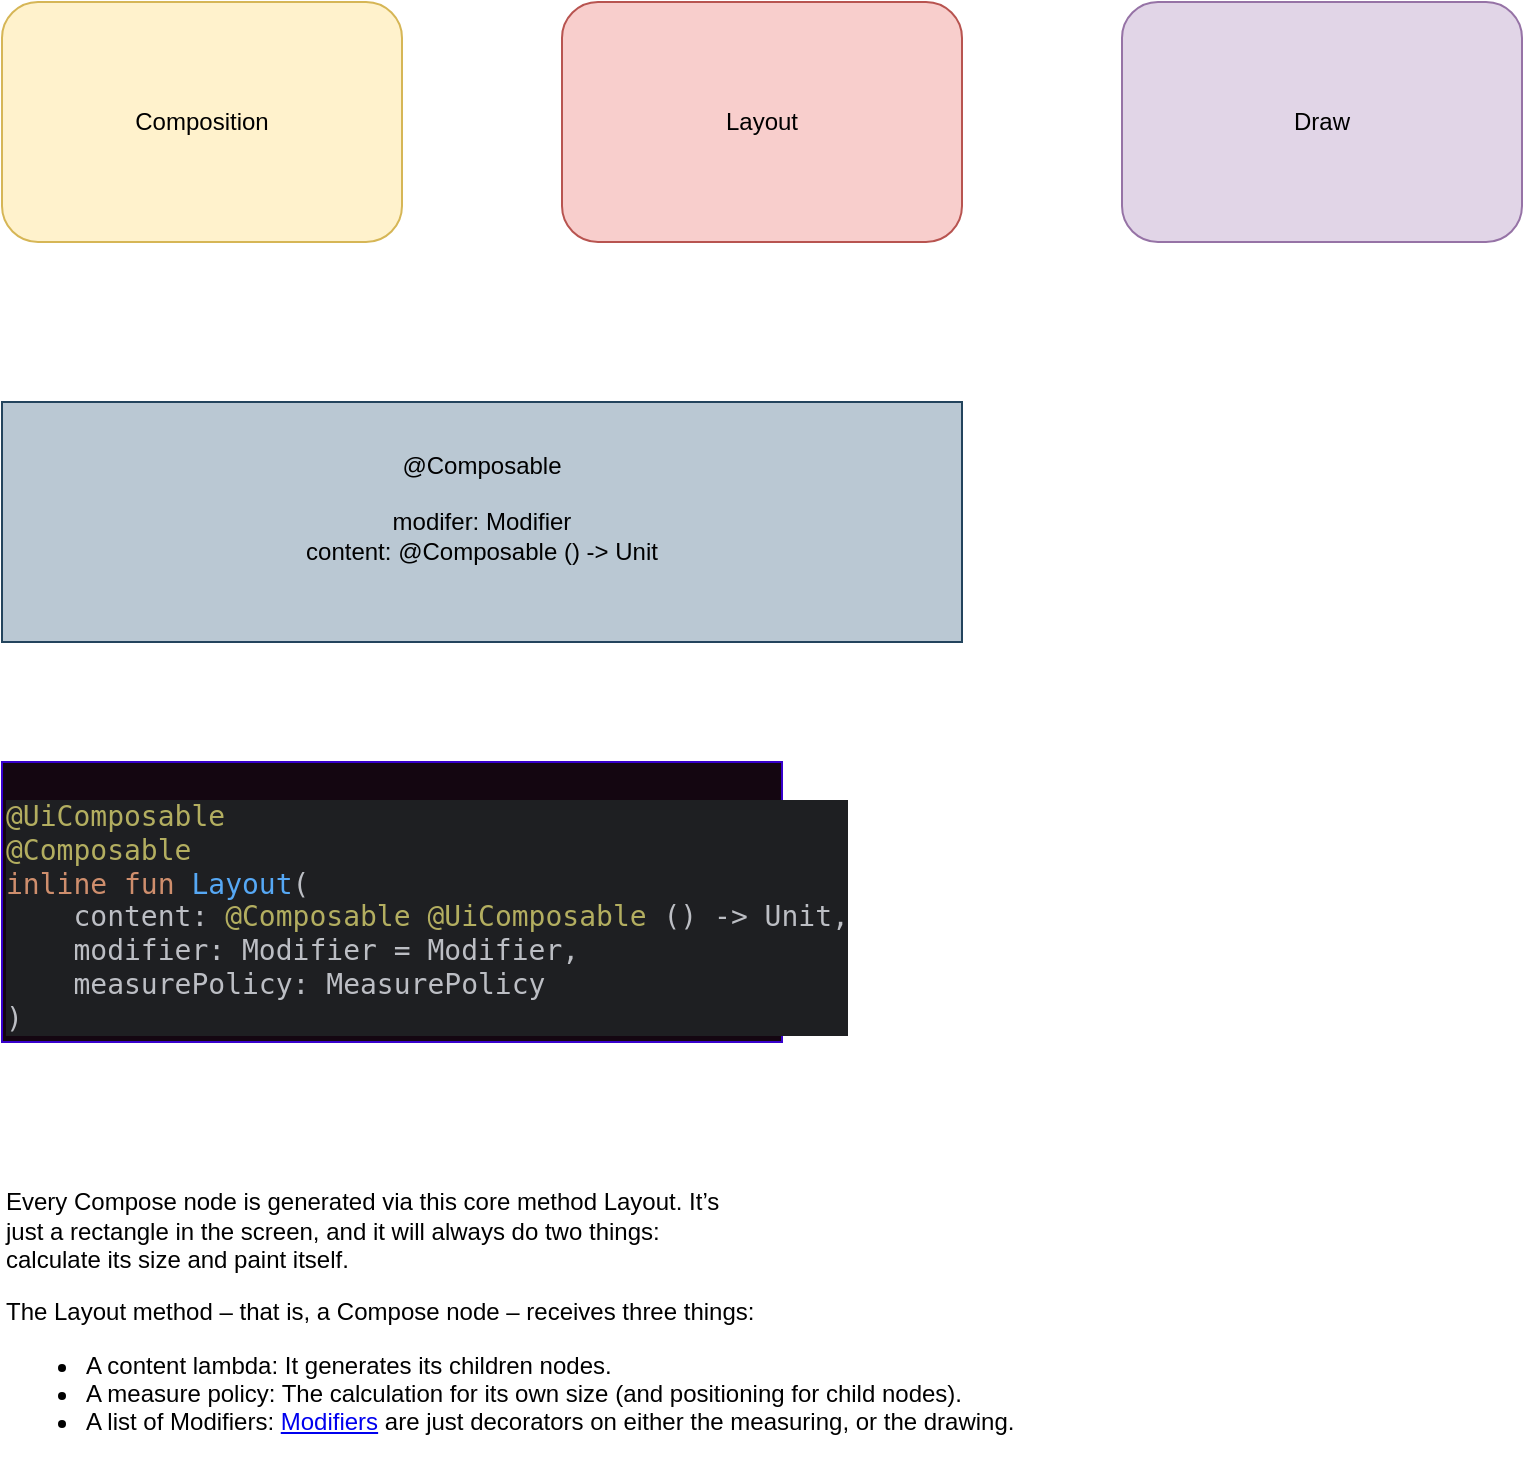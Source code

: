 <mxfile version="26.2.13">
  <diagram name="Page-1" id="i1IsMThXOQduMcNPzDuD">
    <mxGraphModel dx="1239" dy="717" grid="1" gridSize="10" guides="1" tooltips="1" connect="1" arrows="1" fold="1" page="1" pageScale="1" pageWidth="850" pageHeight="1100" math="0" shadow="0">
      <root>
        <mxCell id="0" />
        <mxCell id="1" parent="0" />
        <mxCell id="cKF5RDubTBr1JWiCKatq-2" value="&lt;div&gt;@Composable&lt;/div&gt;&lt;div&gt;&lt;br&gt;&lt;/div&gt;&lt;div&gt;modifer: Modifier&lt;/div&gt;&lt;div&gt;content: @Composable () -&amp;gt; Unit&lt;/div&gt;&lt;div&gt;&lt;br&gt;&lt;/div&gt;" style="rounded=0;whiteSpace=wrap;html=1;fillColor=#bac8d3;strokeColor=#23445d;" parent="1" vertex="1">
          <mxGeometry x="40" y="280" width="480" height="120" as="geometry" />
        </mxCell>
        <mxCell id="cKF5RDubTBr1JWiCKatq-3" value="Composition" style="rounded=1;whiteSpace=wrap;html=1;fillColor=#fff2cc;strokeColor=#d6b656;" parent="1" vertex="1">
          <mxGeometry x="40" y="80" width="200" height="120" as="geometry" />
        </mxCell>
        <mxCell id="cKF5RDubTBr1JWiCKatq-4" value="Layout" style="rounded=1;whiteSpace=wrap;html=1;fillColor=#f8cecc;strokeColor=#b85450;" parent="1" vertex="1">
          <mxGeometry x="320" y="80" width="200" height="120" as="geometry" />
        </mxCell>
        <mxCell id="cKF5RDubTBr1JWiCKatq-5" value="Draw" style="rounded=1;whiteSpace=wrap;html=1;fillColor=#e1d5e7;strokeColor=#9673a6;" parent="1" vertex="1">
          <mxGeometry x="600" y="80" width="200" height="120" as="geometry" />
        </mxCell>
        <mxCell id="cKF5RDubTBr1JWiCKatq-7" value="&lt;div style=&quot;background-color: rgb(30, 31, 34); color: rgb(188, 190, 196);&quot;&gt;&lt;pre style=&quot;font-family: &amp;quot;Dank Mono&amp;quot;, monospace;&quot;&gt;&lt;font style=&quot;font-size: 14px;&quot;&gt;&lt;span style=&quot;color: rgb(179, 174, 96);&quot;&gt;@UiComposable&lt;br&gt;&lt;/span&gt;&lt;span style=&quot;color: rgb(179, 174, 96);&quot;&gt;@Composable&lt;br&gt;&lt;/span&gt;&lt;span style=&quot;color: rgb(207, 142, 109);&quot;&gt;inline fun &lt;/span&gt;&lt;span style=&quot;color: rgb(86, 168, 245);&quot;&gt;Layout&lt;/span&gt;(&lt;br&gt;    content: &lt;span style=&quot;color: rgb(179, 174, 96);&quot;&gt;@Composable @UiComposable &lt;/span&gt;() -&amp;gt; Unit,&lt;br&gt;    modifier: Modifier = Modifier,&lt;br&gt;    measurePolicy: MeasurePolicy&lt;br&gt;) &lt;/font&gt;&lt;/pre&gt;&lt;/div&gt;" style="text;whiteSpace=wrap;html=1;fillColor=light-dark(#140611, #ededed);fontColor=#ffffff;strokeColor=#3700CC;" parent="1" vertex="1">
          <mxGeometry x="40" y="460" width="390" height="140" as="geometry" />
        </mxCell>
        <mxCell id="9_dznUdwRpkKIrWfvWey-2" value="&lt;p align=&quot;left&quot;&gt;Every Compose node is generated via this core method Layout. It’s &lt;br&gt;just a rectangle in the screen, and it will always do two things: &lt;br&gt;calculate its size and paint itself.&lt;/p&gt;&lt;p align=&quot;left&quot;&gt;The Layout method – that is, a Compose node – receives three things:&lt;/p&gt;&lt;div align=&quot;left&quot;&gt;&lt;ul&gt;&lt;li&gt;A content lambda: It generates its children nodes.&lt;/li&gt;&lt;li&gt;A measure policy: The calculation for its own size (and positioning for child nodes).&lt;/li&gt;&lt;li&gt;A list of Modifiers: &lt;a href=&quot;https://developer.android.com/jetpack/compose/modifiers&quot;&gt;Modifiers&lt;/a&gt; are just decorators on either the measuring, or the drawing.&lt;/li&gt;&lt;/ul&gt;&lt;/div&gt;" style="text;html=1;align=left;verticalAlign=middle;whiteSpace=wrap;rounded=0;" vertex="1" parent="1">
          <mxGeometry x="40" y="660" width="650" height="150" as="geometry" />
        </mxCell>
      </root>
    </mxGraphModel>
  </diagram>
</mxfile>
